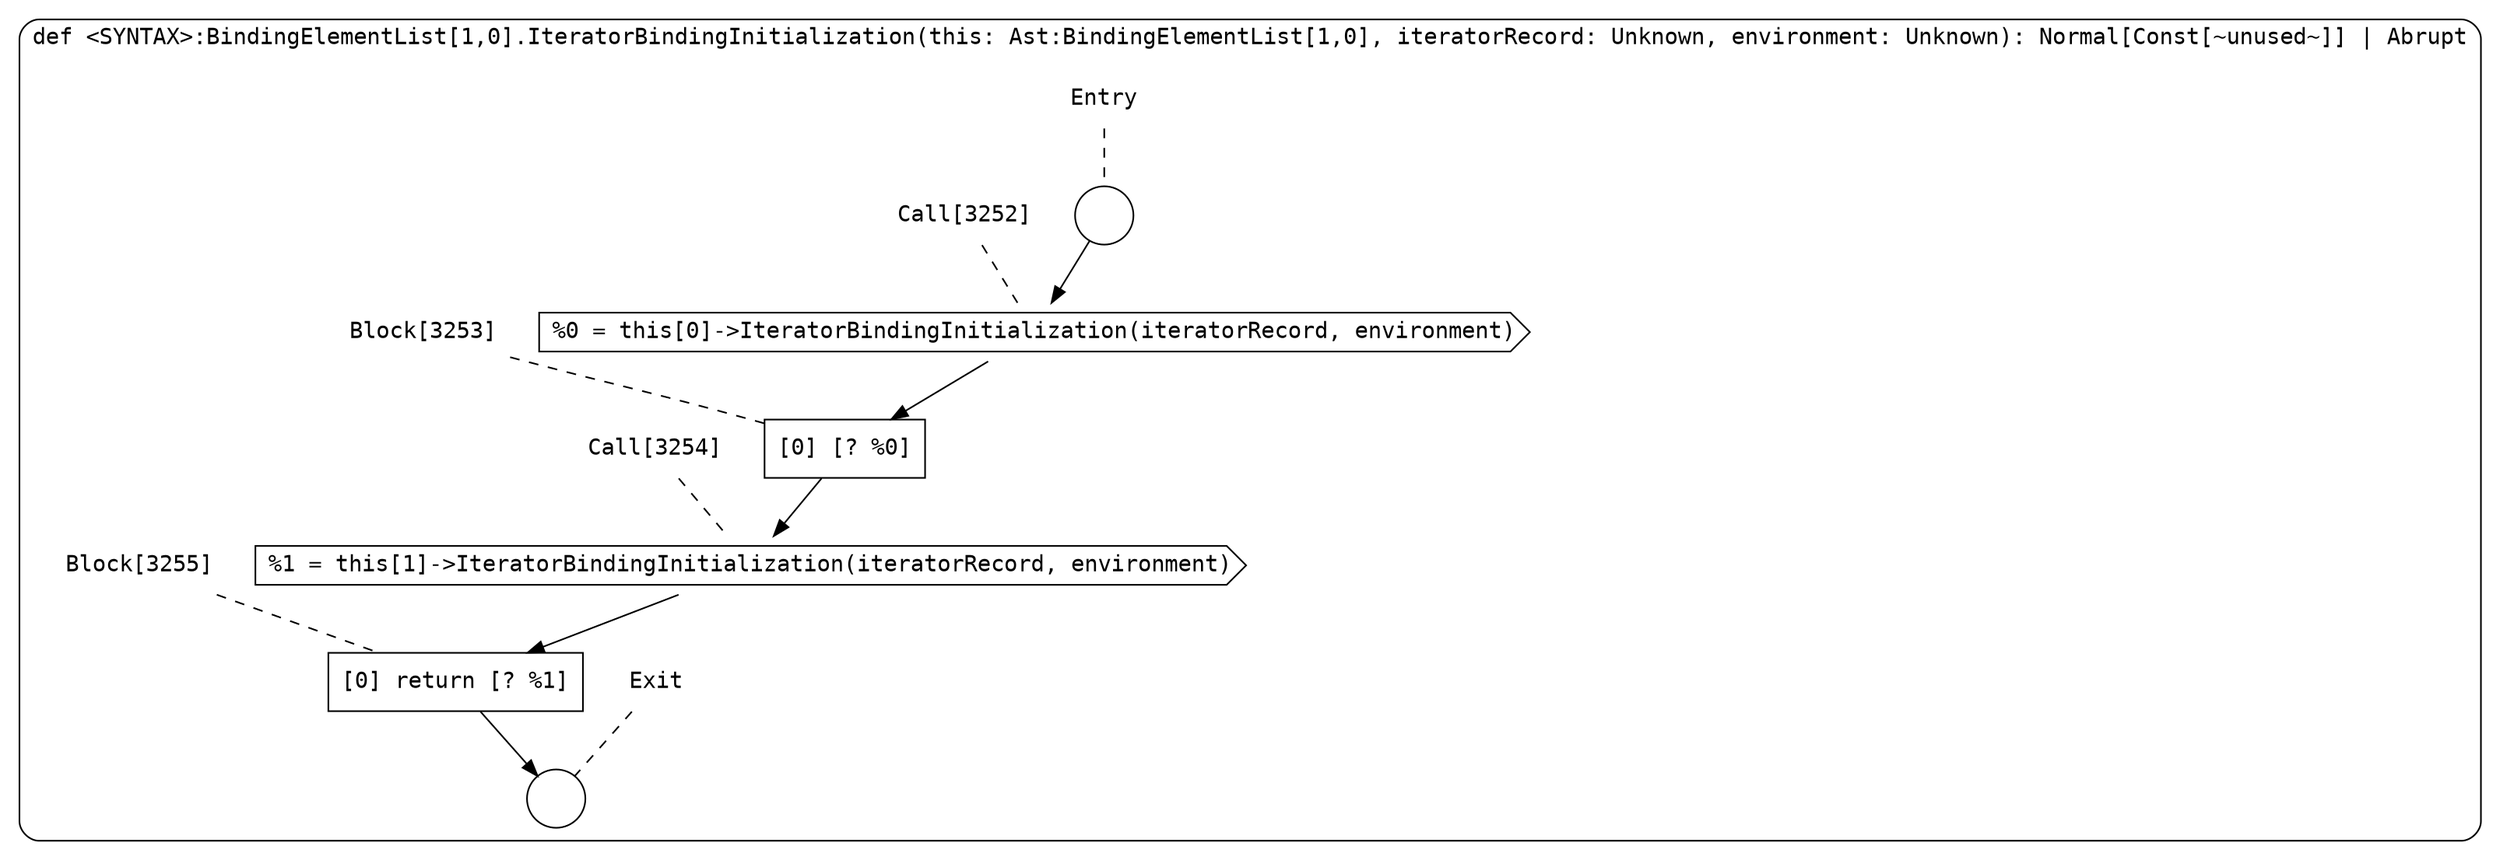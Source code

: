 digraph {
  graph [fontname = "Consolas"]
  node [fontname = "Consolas"]
  edge [fontname = "Consolas"]
  subgraph cluster863 {
    label = "def <SYNTAX>:BindingElementList[1,0].IteratorBindingInitialization(this: Ast:BindingElementList[1,0], iteratorRecord: Unknown, environment: Unknown): Normal[Const[~unused~]] | Abrupt"
    style = rounded
    cluster863_entry_name [shape=none, label=<<font color="black">Entry</font>>]
    cluster863_entry_name -> cluster863_entry [arrowhead=none, color="black", style=dashed]
    cluster863_entry [shape=circle label=" " color="black" fillcolor="white" style=filled]
    cluster863_entry -> node3252 [color="black"]
    cluster863_exit_name [shape=none, label=<<font color="black">Exit</font>>]
    cluster863_exit_name -> cluster863_exit [arrowhead=none, color="black", style=dashed]
    cluster863_exit [shape=circle label=" " color="black" fillcolor="white" style=filled]
    node3252_name [shape=none, label=<<font color="black">Call[3252]</font>>]
    node3252_name -> node3252 [arrowhead=none, color="black", style=dashed]
    node3252 [shape=cds, label=<<font color="black">%0 = this[0]-&gt;IteratorBindingInitialization(iteratorRecord, environment)</font>> color="black" fillcolor="white", style=filled]
    node3252 -> node3253 [color="black"]
    node3253_name [shape=none, label=<<font color="black">Block[3253]</font>>]
    node3253_name -> node3253 [arrowhead=none, color="black", style=dashed]
    node3253 [shape=box, label=<<font color="black">[0] [? %0]<BR ALIGN="LEFT"/></font>> color="black" fillcolor="white", style=filled]
    node3253 -> node3254 [color="black"]
    node3254_name [shape=none, label=<<font color="black">Call[3254]</font>>]
    node3254_name -> node3254 [arrowhead=none, color="black", style=dashed]
    node3254 [shape=cds, label=<<font color="black">%1 = this[1]-&gt;IteratorBindingInitialization(iteratorRecord, environment)</font>> color="black" fillcolor="white", style=filled]
    node3254 -> node3255 [color="black"]
    node3255_name [shape=none, label=<<font color="black">Block[3255]</font>>]
    node3255_name -> node3255 [arrowhead=none, color="black", style=dashed]
    node3255 [shape=box, label=<<font color="black">[0] return [? %1]<BR ALIGN="LEFT"/></font>> color="black" fillcolor="white", style=filled]
    node3255 -> cluster863_exit [color="black"]
  }
}